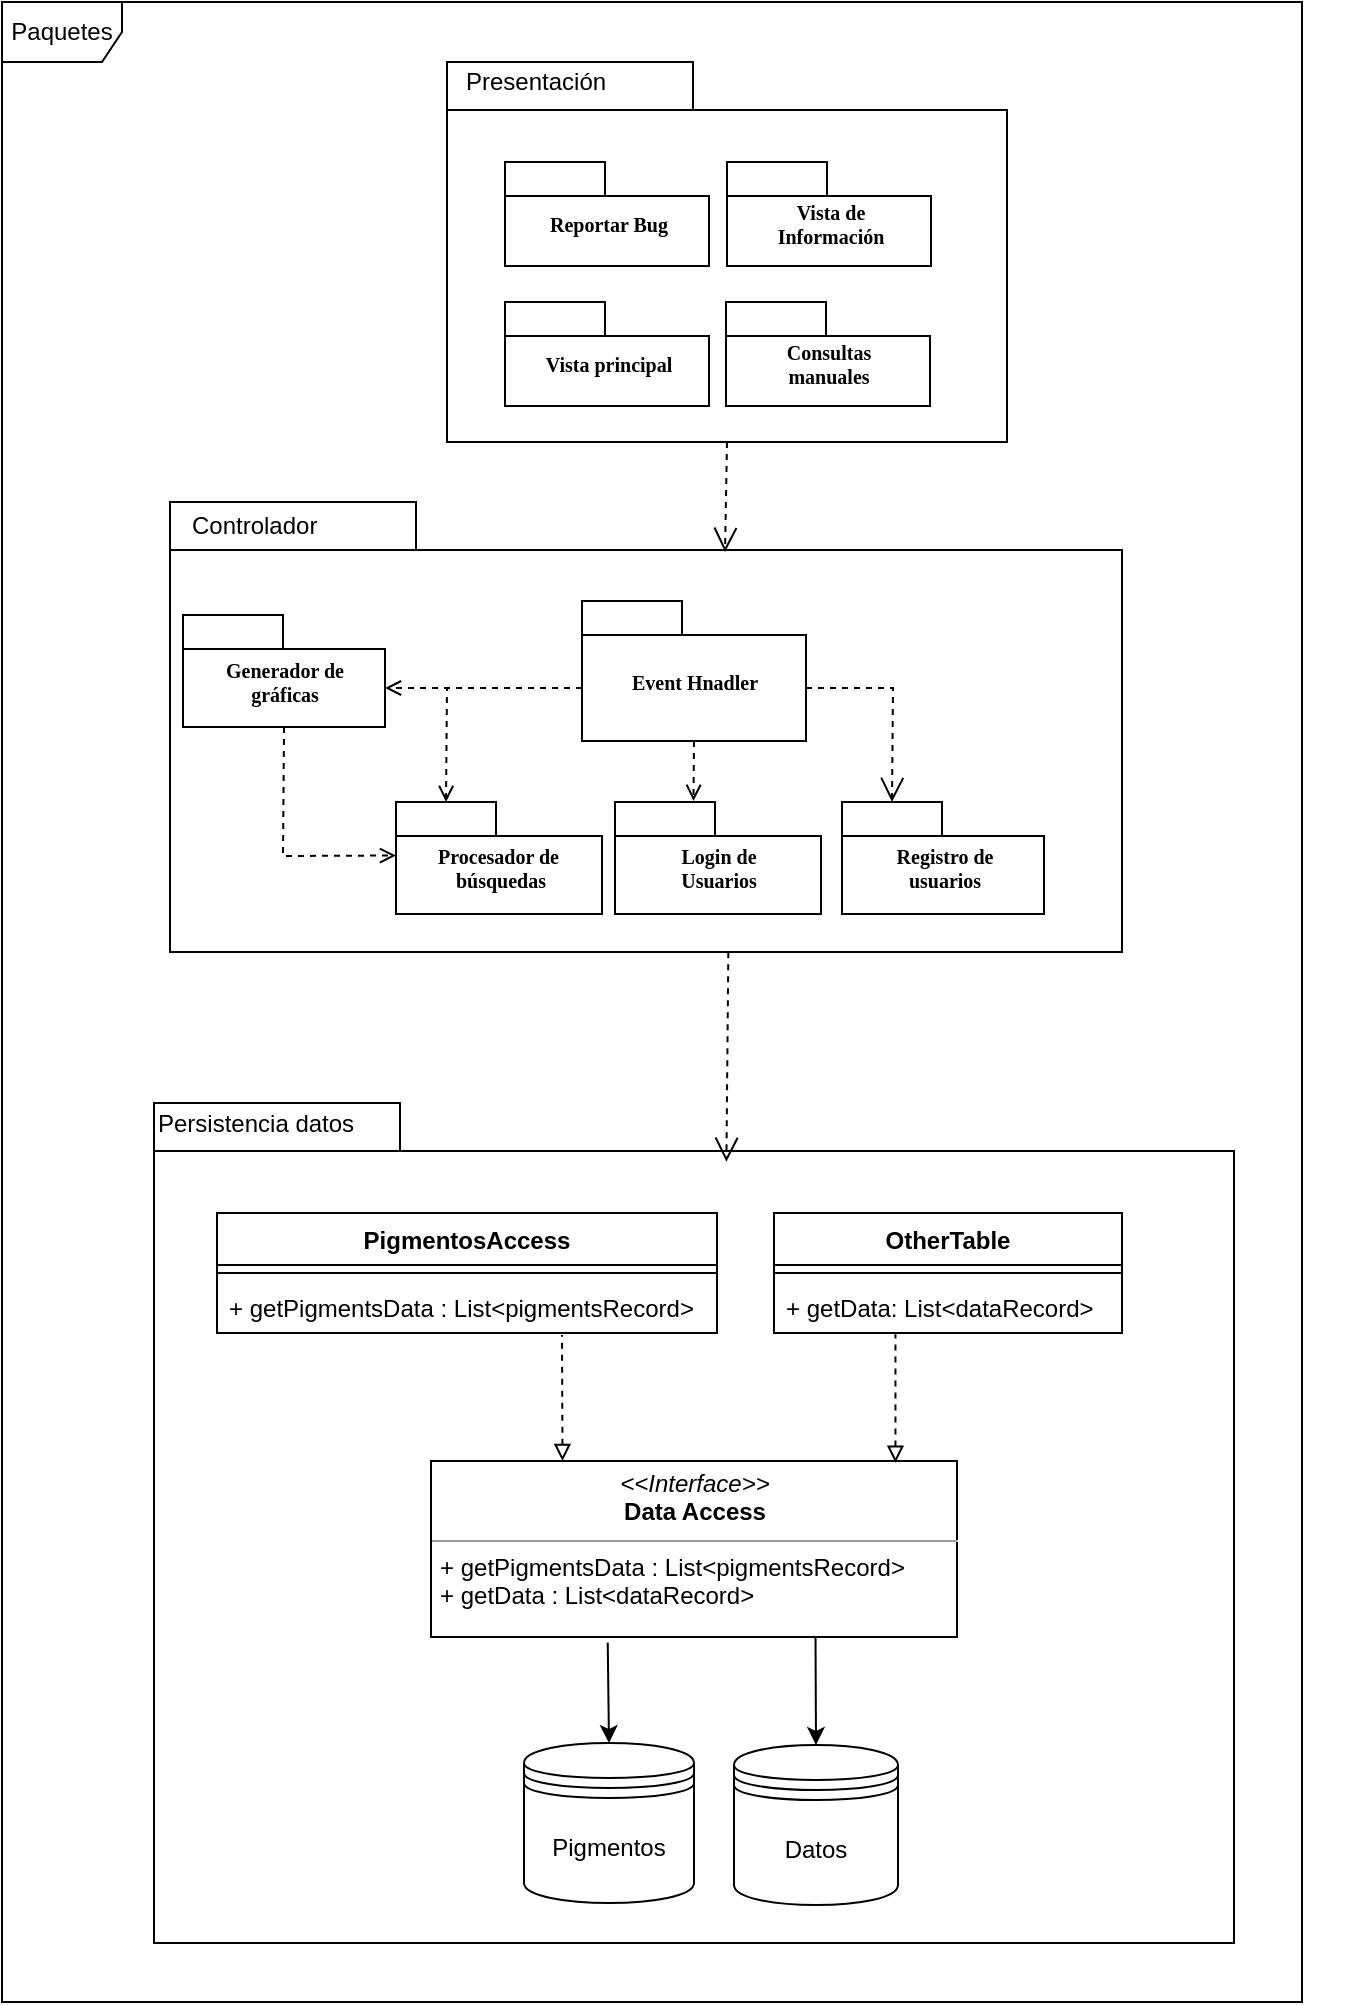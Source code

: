 <mxfile version="10.6.6" type="device"><diagram name="Page-1" id="b5b7bab2-c9e2-2cf4-8b2a-24fd1a2a6d21"><mxGraphModel dx="1640" dy="899" grid="1" gridSize="10" guides="1" tooltips="1" connect="1" arrows="1" fold="1" page="1" pageScale="1" pageWidth="827" pageHeight="1169" background="#ffffff" math="0" shadow="0"><root><mxCell id="0"/><mxCell id="1" parent="0"/><mxCell id="XEa4hpqTACZBnmDisaIX-3" value="" style="group" vertex="1" connectable="0" parent="1"><mxGeometry x="136" y="800.5" width="540" height="420" as="geometry"/></mxCell><mxCell id="zCd-PFkqmQioJttyfrsM-21" value="" style="shape=folder;fontStyle=1;spacingTop=10;tabWidth=123;tabHeight=24;tabPosition=left;html=1;rounded=0;shadow=0;comic=0;labelBackgroundColor=none;strokeColor=#000000;strokeWidth=1;fillColor=#ffffff;fontFamily=Verdana;fontSize=10;fontColor=#000000;align=center;" parent="XEa4hpqTACZBnmDisaIX-3" vertex="1"><mxGeometry width="540" height="420" as="geometry"/></mxCell><mxCell id="zCd-PFkqmQioJttyfrsM-22" value="Persistencia datos&lt;br&gt;&lt;br&gt;" style="text;html=1;resizable=0;points=[];autosize=1;align=left;verticalAlign=top;spacingTop=-4;" parent="XEa4hpqTACZBnmDisaIX-3" vertex="1"><mxGeometry y="0.378" width="110" height="30" as="geometry"/></mxCell><mxCell id="XEa4hpqTACZBnmDisaIX-26" style="rounded=0;orthogonalLoop=1;jettySize=auto;html=1;exitX=0.5;exitY=0;exitDx=0;exitDy=0;entryX=0.731;entryY=0.989;entryDx=0;entryDy=0;startArrow=classic;startFill=1;entryPerimeter=0;endArrow=none;endFill=0;" edge="1" parent="XEa4hpqTACZBnmDisaIX-3" source="zCd-PFkqmQioJttyfrsM-15" target="XEa4hpqTACZBnmDisaIX-11"><mxGeometry relative="1" as="geometry"/></mxCell><mxCell id="zCd-PFkqmQioJttyfrsM-15" value="Datos" style="shape=datastore;whiteSpace=wrap;html=1;" parent="XEa4hpqTACZBnmDisaIX-3" vertex="1"><mxGeometry x="290" y="321" width="82" height="80" as="geometry"/></mxCell><mxCell id="zCd-PFkqmQioJttyfrsM-14" value="Pigmentos" style="shape=datastore;whiteSpace=wrap;html=1;" parent="XEa4hpqTACZBnmDisaIX-3" vertex="1"><mxGeometry x="185" y="320" width="85" height="80" as="geometry"/></mxCell><mxCell id="XEa4hpqTACZBnmDisaIX-25" style="rounded=0;orthogonalLoop=1;jettySize=auto;html=1;entryX=0.5;entryY=0;entryDx=0;entryDy=0;startArrow=none;startFill=0;exitX=0.336;exitY=1.032;exitDx=0;exitDy=0;exitPerimeter=0;" edge="1" parent="XEa4hpqTACZBnmDisaIX-3" source="XEa4hpqTACZBnmDisaIX-11" target="zCd-PFkqmQioJttyfrsM-14"><mxGeometry relative="1" as="geometry"/></mxCell><mxCell id="XEa4hpqTACZBnmDisaIX-11" value="&lt;p style=&quot;margin: 0px ; margin-top: 4px ; text-align: center&quot;&gt;&lt;i&gt;&amp;lt;&amp;lt;Interface&amp;gt;&amp;gt;&lt;/i&gt;&lt;br&gt;&lt;b&gt;Data Access&lt;/b&gt;&lt;/p&gt;&lt;hr size=&quot;1&quot;&gt;&lt;p style=&quot;margin: 0px ; margin-left: 4px&quot;&gt;+ getPigmentsData : List&amp;lt;pigmentsRecord&amp;gt;&lt;/p&gt;&lt;p style=&quot;margin: 0px ; margin-left: 4px&quot;&gt;+ getData : List&amp;lt;dataRecord&amp;gt;&amp;nbsp;&lt;br&gt;&lt;/p&gt;&lt;br&gt;" style="verticalAlign=top;align=left;overflow=fill;fontSize=12;fontFamily=Helvetica;html=1;" vertex="1" parent="XEa4hpqTACZBnmDisaIX-3"><mxGeometry x="138.5" y="179" width="263" height="88" as="geometry"/></mxCell><mxCell id="XEa4hpqTACZBnmDisaIX-13" value="PigmentosAccess" style="swimlane;fontStyle=1;align=center;verticalAlign=top;childLayout=stackLayout;horizontal=1;startSize=26;horizontalStack=0;resizeParent=1;resizeParentMax=0;resizeLast=0;collapsible=1;marginBottom=0;" vertex="1" parent="XEa4hpqTACZBnmDisaIX-3"><mxGeometry x="31.5" y="55" width="250" height="60" as="geometry"><mxRectangle x="41" y="877" width="90" height="26" as="alternateBounds"/></mxGeometry></mxCell><mxCell id="XEa4hpqTACZBnmDisaIX-15" value="" style="line;strokeWidth=1;fillColor=none;align=left;verticalAlign=middle;spacingTop=-1;spacingLeft=3;spacingRight=3;rotatable=0;labelPosition=right;points=[];portConstraint=eastwest;" vertex="1" parent="XEa4hpqTACZBnmDisaIX-13"><mxGeometry y="26" width="250" height="8" as="geometry"/></mxCell><mxCell id="XEa4hpqTACZBnmDisaIX-16" value="+ getPigmentsData : List&lt;pigmentsRecord&gt; " style="text;strokeColor=none;fillColor=none;align=left;verticalAlign=top;spacingLeft=4;spacingRight=4;overflow=hidden;rotatable=0;points=[[0,0.5],[1,0.5]];portConstraint=eastwest;" vertex="1" parent="XEa4hpqTACZBnmDisaIX-13"><mxGeometry y="34" width="250" height="26" as="geometry"/></mxCell><mxCell id="XEa4hpqTACZBnmDisaIX-17" value="OtherTable" style="swimlane;fontStyle=1;align=center;verticalAlign=top;childLayout=stackLayout;horizontal=1;startSize=26;horizontalStack=0;resizeParent=1;resizeParentMax=0;resizeLast=0;collapsible=1;marginBottom=0;" vertex="1" parent="XEa4hpqTACZBnmDisaIX-3"><mxGeometry x="310" y="55" width="174" height="60" as="geometry"><mxRectangle x="41" y="877" width="90" height="26" as="alternateBounds"/></mxGeometry></mxCell><mxCell id="XEa4hpqTACZBnmDisaIX-18" value="" style="line;strokeWidth=1;fillColor=none;align=left;verticalAlign=middle;spacingTop=-1;spacingLeft=3;spacingRight=3;rotatable=0;labelPosition=right;points=[];portConstraint=eastwest;" vertex="1" parent="XEa4hpqTACZBnmDisaIX-17"><mxGeometry y="26" width="174" height="8" as="geometry"/></mxCell><mxCell id="XEa4hpqTACZBnmDisaIX-19" value="+ getData: List&lt;dataRecord&gt; " style="text;strokeColor=none;fillColor=none;align=left;verticalAlign=top;spacingLeft=4;spacingRight=4;overflow=hidden;rotatable=0;points=[[0,0.5],[1,0.5]];portConstraint=eastwest;" vertex="1" parent="XEa4hpqTACZBnmDisaIX-17"><mxGeometry y="34" width="174" height="26" as="geometry"/></mxCell><mxCell id="XEa4hpqTACZBnmDisaIX-21" value="" style="endArrow=none;dashed=1;html=1;entryX=0.69;entryY=1.04;entryDx=0;entryDy=0;entryPerimeter=0;exitX=0.25;exitY=0;exitDx=0;exitDy=0;startArrow=block;startFill=0;" edge="1" parent="XEa4hpqTACZBnmDisaIX-3" source="XEa4hpqTACZBnmDisaIX-11" target="XEa4hpqTACZBnmDisaIX-16"><mxGeometry width="50" height="50" relative="1" as="geometry"><mxPoint x="-100" y="191" as="sourcePoint"/><mxPoint x="-50" y="141" as="targetPoint"/></mxGeometry></mxCell><mxCell id="XEa4hpqTACZBnmDisaIX-22" value="" style="endArrow=none;dashed=1;html=1;entryX=0.349;entryY=1.022;entryDx=0;entryDy=0;entryPerimeter=0;exitX=0.883;exitY=0.01;exitDx=0;exitDy=0;exitPerimeter=0;startArrow=block;startFill=0;" edge="1" parent="XEa4hpqTACZBnmDisaIX-3" source="XEa4hpqTACZBnmDisaIX-11" target="XEa4hpqTACZBnmDisaIX-19"><mxGeometry width="50" height="50" relative="1" as="geometry"><mxPoint x="370.095" y="177.905" as="sourcePoint"/><mxPoint x="370.095" y="115.048" as="targetPoint"/></mxGeometry></mxCell><mxCell id="6e0c8c40b5770093-18" value="" style="group" parent="1" vertex="1" connectable="0"><mxGeometry x="282.5" y="280" width="451" height="190" as="geometry"/></mxCell><mxCell id="6e0c8c40b5770093-11" value="" style="shape=folder;fontStyle=1;spacingTop=10;tabWidth=123;tabHeight=24;tabPosition=left;html=1;rounded=0;shadow=0;comic=0;labelBackgroundColor=none;strokeColor=#000000;strokeWidth=1;fillColor=#ffffff;fontFamily=Verdana;fontSize=10;fontColor=#000000;align=center;" parent="6e0c8c40b5770093-18" vertex="1"><mxGeometry width="280" height="190" as="geometry"/></mxCell><mxCell id="zCd-PFkqmQioJttyfrsM-7" value="Vista principal" style="shape=folder;fontStyle=1;spacingTop=10;tabWidth=50;tabHeight=17;tabPosition=left;html=1;rounded=0;shadow=0;comic=0;labelBackgroundColor=none;strokeColor=#000000;strokeWidth=1;fillColor=#ffffff;fontFamily=Verdana;fontSize=10;fontColor=#000000;align=center;" parent="6e0c8c40b5770093-18" vertex="1"><mxGeometry x="29" y="120" width="102" height="52" as="geometry"/></mxCell><mxCell id="zCd-PFkqmQioJttyfrsM-6" value="Consultas &lt;br&gt;manuales" style="shape=folder;fontStyle=1;spacingTop=10;tabWidth=50;tabHeight=17;tabPosition=left;html=1;rounded=0;shadow=0;comic=0;labelBackgroundColor=none;strokeColor=#000000;strokeWidth=1;fillColor=#ffffff;fontFamily=Verdana;fontSize=10;fontColor=#000000;align=center;" parent="6e0c8c40b5770093-18" vertex="1"><mxGeometry x="139.5" y="120" width="102" height="52" as="geometry"/></mxCell><mxCell id="zCd-PFkqmQioJttyfrsM-8" value="Presentación&lt;br&gt;" style="text;html=1;resizable=0;points=[];autosize=1;align=left;verticalAlign=top;spacingTop=-4;" parent="6e0c8c40b5770093-18" vertex="1"><mxGeometry x="7.5" width="90" height="20" as="geometry"/></mxCell><mxCell id="XEa4hpqTACZBnmDisaIX-1" value="Reportar Bug" style="shape=folder;fontStyle=1;spacingTop=10;tabWidth=50;tabHeight=17;tabPosition=left;html=1;rounded=0;shadow=0;comic=0;labelBackgroundColor=none;strokeColor=#000000;strokeWidth=1;fillColor=#ffffff;fontFamily=Verdana;fontSize=10;fontColor=#000000;align=center;" vertex="1" parent="6e0c8c40b5770093-18"><mxGeometry x="29" y="50" width="102" height="52" as="geometry"/></mxCell><mxCell id="XEa4hpqTACZBnmDisaIX-2" value="Vista de &lt;br&gt;Información" style="shape=folder;fontStyle=1;spacingTop=10;tabWidth=50;tabHeight=17;tabPosition=left;html=1;rounded=0;shadow=0;comic=0;labelBackgroundColor=none;strokeColor=#000000;strokeWidth=1;fillColor=#ffffff;fontFamily=Verdana;fontSize=10;fontColor=#000000;align=center;" vertex="1" parent="6e0c8c40b5770093-18"><mxGeometry x="140" y="50" width="102" height="52" as="geometry"/></mxCell><mxCell id="6e0c8c40b5770093-33" value="" style="shape=folder;fontStyle=1;spacingTop=10;tabWidth=123;tabHeight=24;tabPosition=left;html=1;rounded=0;shadow=0;comic=0;labelBackgroundColor=none;strokeColor=#000000;strokeWidth=1;fillColor=#ffffff;fontFamily=Verdana;fontSize=10;fontColor=#000000;align=center;" parent="1" vertex="1"><mxGeometry x="144" y="500" width="476" height="225" as="geometry"/></mxCell><mxCell id="6e0c8c40b5770093-65" style="edgeStyle=none;rounded=0;html=1;dashed=1;labelBackgroundColor=none;startFill=0;endArrow=open;endFill=0;endSize=10;fontFamily=Verdana;fontSize=10;entryX=0;entryY=0;entryPerimeter=0;exitX=0;exitY=0;exitDx=112.0;exitDy=43.5;exitPerimeter=0;entryDx=25;entryDy=0;" parent="1" source="6e0c8c40b5770093-42" target="6e0c8c40b5770093-45" edge="1"><mxGeometry relative="1" as="geometry"><Array as="points"><mxPoint x="505.5" y="593"/></Array></mxGeometry></mxCell><mxCell id="zCd-PFkqmQioJttyfrsM-12" style="rounded=0;orthogonalLoop=1;jettySize=auto;html=1;exitX=0;exitY=0;exitDx=0;exitDy=43.5;exitPerimeter=0;entryX=0;entryY=0;entryDx=25;entryDy=0;entryPerimeter=0;dashed=1;endArrow=open;endFill=0;" parent="1" source="6e0c8c40b5770093-42" target="6e0c8c40b5770093-44" edge="1"><mxGeometry relative="1" as="geometry"><Array as="points"><mxPoint x="282.5" y="593"/></Array></mxGeometry></mxCell><mxCell id="zCd-PFkqmQioJttyfrsM-17" style="edgeStyle=none;rounded=0;orthogonalLoop=1;jettySize=auto;html=1;exitX=0.5;exitY=1;exitDx=0;exitDy=0;exitPerimeter=0;entryX=0.381;entryY=-0.01;entryDx=0;entryDy=0;entryPerimeter=0;dashed=1;endArrow=open;endFill=0;" parent="1" source="6e0c8c40b5770093-42" target="zCd-PFkqmQioJttyfrsM-16" edge="1"><mxGeometry relative="1" as="geometry"/></mxCell><mxCell id="zCd-PFkqmQioJttyfrsM-19" style="edgeStyle=none;rounded=0;orthogonalLoop=1;jettySize=auto;html=1;exitX=0;exitY=0;exitDx=0;exitDy=43.5;exitPerimeter=0;entryX=0;entryY=0;entryDx=101;entryDy=36.5;entryPerimeter=0;dashed=1;endArrow=open;endFill=0;" parent="1" source="6e0c8c40b5770093-42" target="zCd-PFkqmQioJttyfrsM-18" edge="1"><mxGeometry relative="1" as="geometry"/></mxCell><mxCell id="6e0c8c40b5770093-42" value="Event Hnadler&lt;br&gt;" style="shape=folder;fontStyle=1;spacingTop=10;tabWidth=50;tabHeight=17;tabPosition=left;html=1;rounded=0;shadow=0;comic=0;labelBackgroundColor=none;strokeColor=#000000;strokeWidth=1;fillColor=#ffffff;fontFamily=Verdana;fontSize=10;fontColor=#000000;align=center;" parent="1" vertex="1"><mxGeometry x="350" y="549.5" width="112" height="70" as="geometry"/></mxCell><mxCell id="6e0c8c40b5770093-44" value="&lt;br&gt;Procesador de&amp;nbsp;&lt;br&gt;búsquedas&lt;br&gt;&lt;br&gt;" style="shape=folder;fontStyle=1;spacingTop=10;tabWidth=50;tabHeight=17;tabPosition=left;html=1;rounded=0;shadow=0;comic=0;labelBackgroundColor=none;strokeColor=#000000;strokeWidth=1;fillColor=#ffffff;fontFamily=Verdana;fontSize=10;fontColor=#000000;align=center;" parent="1" vertex="1"><mxGeometry x="257" y="650" width="103" height="56" as="geometry"/></mxCell><mxCell id="6e0c8c40b5770093-45" value="Registro de&lt;br&gt;usuarios&lt;br&gt;" style="shape=folder;fontStyle=1;spacingTop=10;tabWidth=50;tabHeight=17;tabPosition=left;html=1;rounded=0;shadow=0;comic=0;labelBackgroundColor=none;strokeColor=#000000;strokeWidth=1;fillColor=#ffffff;fontFamily=Verdana;fontSize=10;fontColor=#000000;align=center;" parent="1" vertex="1"><mxGeometry x="480" y="650" width="101" height="56" as="geometry"/></mxCell><mxCell id="zCd-PFkqmQioJttyfrsM-5" style="rounded=0;html=1;entryX=0.583;entryY=0.111;entryPerimeter=0;dashed=1;labelBackgroundColor=none;startFill=0;endArrow=open;endFill=0;endSize=10;fontFamily=Verdana;fontSize=10;entryDx=0;entryDy=0;exitX=0.5;exitY=1;exitDx=0;exitDy=0;exitPerimeter=0;" parent="1" source="6e0c8c40b5770093-11" target="6e0c8c40b5770093-33" edge="1"><mxGeometry relative="1" as="geometry"><mxPoint x="360.5" y="412" as="sourcePoint"/><mxPoint x="345.529" y="487.676" as="targetPoint"/></mxGeometry></mxCell><mxCell id="zCd-PFkqmQioJttyfrsM-9" value="Controlador&lt;br&gt;&lt;br&gt;" style="text;html=1;resizable=0;points=[];autosize=1;align=left;verticalAlign=top;spacingTop=-4;" parent="1" vertex="1"><mxGeometry x="152.5" y="501.5" width="80" height="30" as="geometry"/></mxCell><mxCell id="zCd-PFkqmQioJttyfrsM-16" value="Login de &lt;br&gt;Usuarios" style="shape=folder;fontStyle=1;spacingTop=10;tabWidth=50;tabHeight=17;tabPosition=left;html=1;rounded=0;shadow=0;comic=0;labelBackgroundColor=none;strokeColor=#000000;strokeWidth=1;fillColor=#ffffff;fontFamily=Verdana;fontSize=10;fontColor=#000000;align=center;" parent="1" vertex="1"><mxGeometry x="366.5" y="650" width="103" height="56" as="geometry"/></mxCell><mxCell id="zCd-PFkqmQioJttyfrsM-20" style="edgeStyle=none;rounded=0;orthogonalLoop=1;jettySize=auto;html=1;exitX=0.5;exitY=1;exitDx=0;exitDy=0;exitPerimeter=0;entryX=0;entryY=0;entryDx=0;entryDy=26.75;entryPerimeter=0;dashed=1;endArrow=open;endFill=0;" parent="1" source="zCd-PFkqmQioJttyfrsM-18" target="6e0c8c40b5770093-44" edge="1"><mxGeometry relative="1" as="geometry"><Array as="points"><mxPoint x="200.5" y="677"/></Array></mxGeometry></mxCell><mxCell id="zCd-PFkqmQioJttyfrsM-18" value="Generador de&lt;br&gt;gráficas&lt;br&gt;" style="shape=folder;fontStyle=1;spacingTop=10;tabWidth=50;tabHeight=17;tabPosition=left;html=1;rounded=0;shadow=0;comic=0;labelBackgroundColor=none;strokeColor=#000000;strokeWidth=1;fillColor=#ffffff;fontFamily=Verdana;fontSize=10;fontColor=#000000;align=center;" parent="1" vertex="1"><mxGeometry x="150.5" y="556.5" width="101" height="56" as="geometry"/></mxCell><mxCell id="XEa4hpqTACZBnmDisaIX-27" style="rounded=0;html=1;entryX=0.53;entryY=0.07;entryPerimeter=0;dashed=1;labelBackgroundColor=none;startFill=0;endArrow=open;endFill=0;endSize=10;fontFamily=Verdana;fontSize=10;entryDx=0;entryDy=0;exitX=0.5;exitY=1;exitDx=0;exitDy=0;exitPerimeter=0;" edge="1" parent="1" target="zCd-PFkqmQioJttyfrsM-21"><mxGeometry relative="1" as="geometry"><mxPoint x="423.167" y="725.167" as="sourcePoint"/><mxPoint x="422.333" y="780.167" as="targetPoint"/></mxGeometry></mxCell><mxCell id="XEa4hpqTACZBnmDisaIX-28" value="Paquetes" style="shape=umlFrame;whiteSpace=wrap;html=1;" vertex="1" parent="1"><mxGeometry x="60" y="250" width="650" height="1000" as="geometry"/></mxCell></root></mxGraphModel></diagram></mxfile>